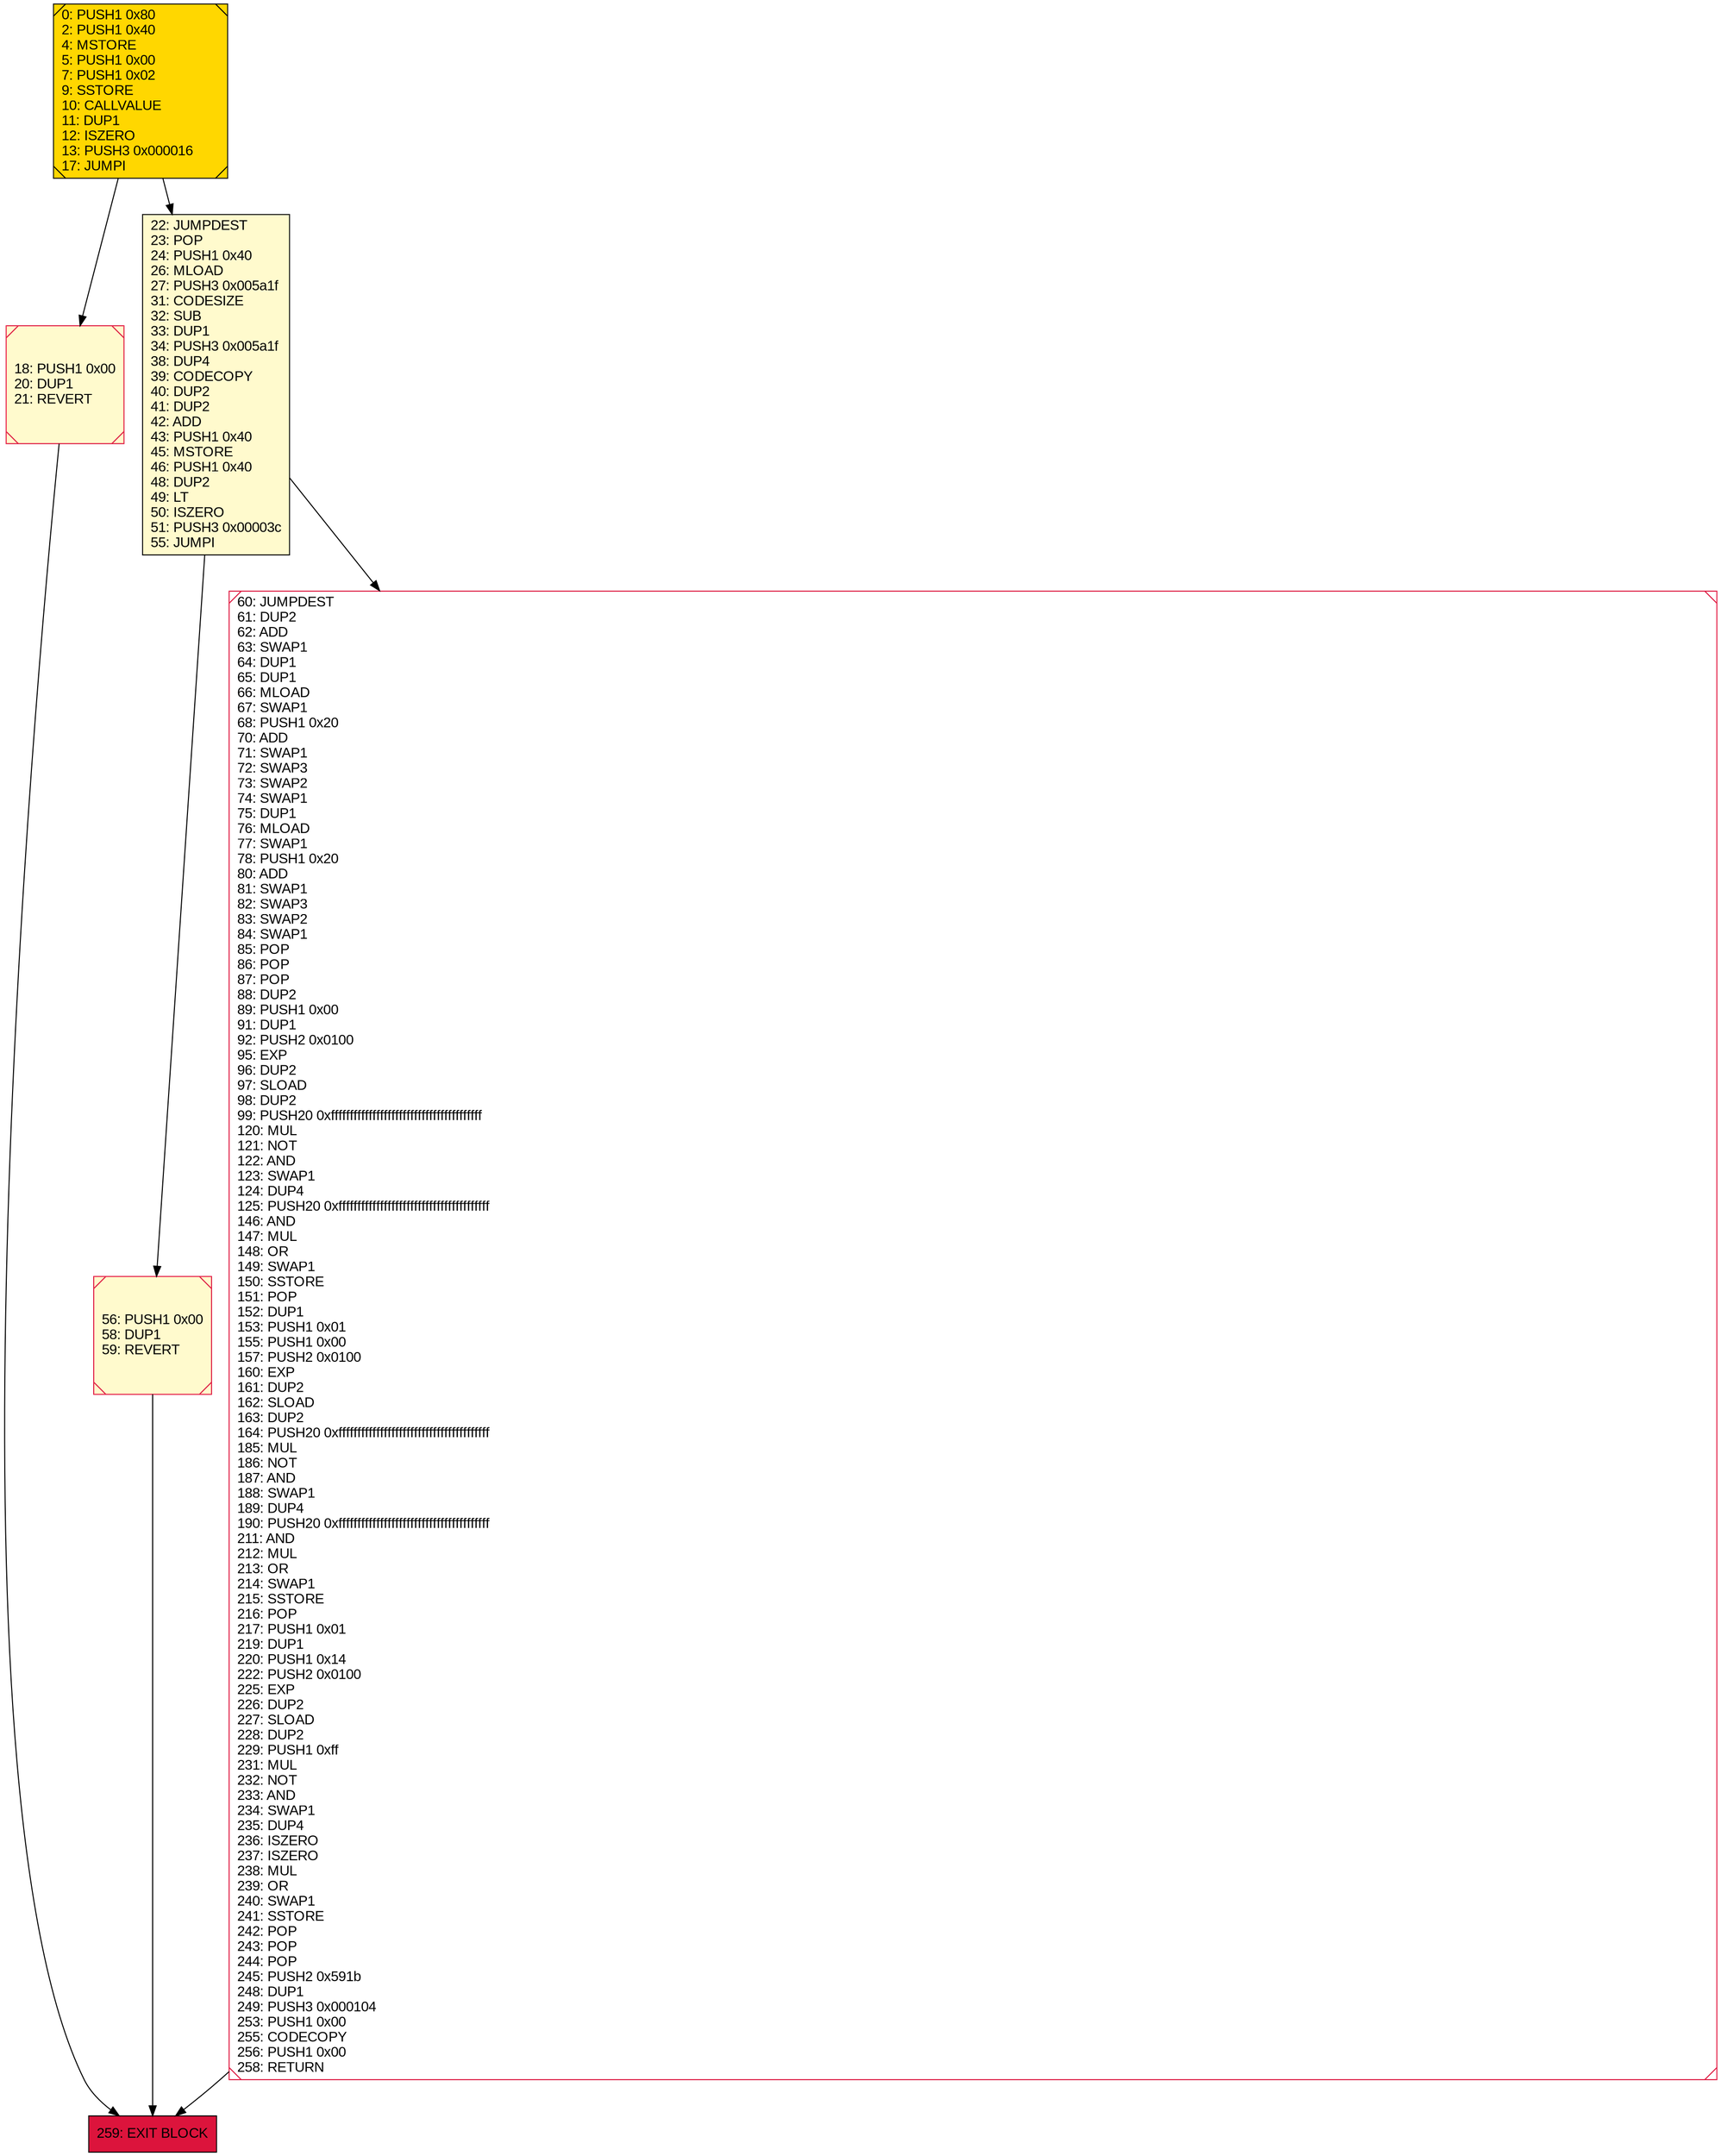 digraph G {
bgcolor=transparent rankdir=UD;
node [shape=box style=filled color=black fillcolor=white fontname=arial fontcolor=black];
18 [label="18: PUSH1 0x00\l20: DUP1\l21: REVERT\l" fillcolor=lemonchiffon shape=Msquare color=crimson ];
259 [label="259: EXIT BLOCK\l" fillcolor=crimson ];
0 [label="0: PUSH1 0x80\l2: PUSH1 0x40\l4: MSTORE\l5: PUSH1 0x00\l7: PUSH1 0x02\l9: SSTORE\l10: CALLVALUE\l11: DUP1\l12: ISZERO\l13: PUSH3 0x000016\l17: JUMPI\l" fillcolor=lemonchiffon shape=Msquare fillcolor=gold ];
56 [label="56: PUSH1 0x00\l58: DUP1\l59: REVERT\l" fillcolor=lemonchiffon shape=Msquare color=crimson ];
22 [label="22: JUMPDEST\l23: POP\l24: PUSH1 0x40\l26: MLOAD\l27: PUSH3 0x005a1f\l31: CODESIZE\l32: SUB\l33: DUP1\l34: PUSH3 0x005a1f\l38: DUP4\l39: CODECOPY\l40: DUP2\l41: DUP2\l42: ADD\l43: PUSH1 0x40\l45: MSTORE\l46: PUSH1 0x40\l48: DUP2\l49: LT\l50: ISZERO\l51: PUSH3 0x00003c\l55: JUMPI\l" fillcolor=lemonchiffon ];
60 [label="60: JUMPDEST\l61: DUP2\l62: ADD\l63: SWAP1\l64: DUP1\l65: DUP1\l66: MLOAD\l67: SWAP1\l68: PUSH1 0x20\l70: ADD\l71: SWAP1\l72: SWAP3\l73: SWAP2\l74: SWAP1\l75: DUP1\l76: MLOAD\l77: SWAP1\l78: PUSH1 0x20\l80: ADD\l81: SWAP1\l82: SWAP3\l83: SWAP2\l84: SWAP1\l85: POP\l86: POP\l87: POP\l88: DUP2\l89: PUSH1 0x00\l91: DUP1\l92: PUSH2 0x0100\l95: EXP\l96: DUP2\l97: SLOAD\l98: DUP2\l99: PUSH20 0xffffffffffffffffffffffffffffffffffffffff\l120: MUL\l121: NOT\l122: AND\l123: SWAP1\l124: DUP4\l125: PUSH20 0xffffffffffffffffffffffffffffffffffffffff\l146: AND\l147: MUL\l148: OR\l149: SWAP1\l150: SSTORE\l151: POP\l152: DUP1\l153: PUSH1 0x01\l155: PUSH1 0x00\l157: PUSH2 0x0100\l160: EXP\l161: DUP2\l162: SLOAD\l163: DUP2\l164: PUSH20 0xffffffffffffffffffffffffffffffffffffffff\l185: MUL\l186: NOT\l187: AND\l188: SWAP1\l189: DUP4\l190: PUSH20 0xffffffffffffffffffffffffffffffffffffffff\l211: AND\l212: MUL\l213: OR\l214: SWAP1\l215: SSTORE\l216: POP\l217: PUSH1 0x01\l219: DUP1\l220: PUSH1 0x14\l222: PUSH2 0x0100\l225: EXP\l226: DUP2\l227: SLOAD\l228: DUP2\l229: PUSH1 0xff\l231: MUL\l232: NOT\l233: AND\l234: SWAP1\l235: DUP4\l236: ISZERO\l237: ISZERO\l238: MUL\l239: OR\l240: SWAP1\l241: SSTORE\l242: POP\l243: POP\l244: POP\l245: PUSH2 0x591b\l248: DUP1\l249: PUSH3 0x000104\l253: PUSH1 0x00\l255: CODECOPY\l256: PUSH1 0x00\l258: RETURN\l" shape=Msquare color=crimson ];
18 -> 259;
22 -> 60;
22 -> 56;
0 -> 18;
0 -> 22;
56 -> 259;
60 -> 259;
}